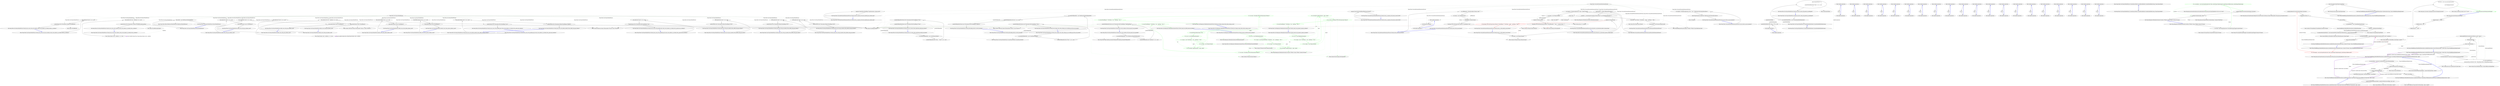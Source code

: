 digraph  {
n159 [label="Nancy.Tests.Unit.NancyModuleFixture", span=""];
n160 [label=moduleWithNullPath, span=""];
n0 [cluster="Nancy.Tests.Unit.NancyModuleFixture.NancyModuleFixture()", label="Entry Nancy.Tests.Unit.NancyModuleFixture.NancyModuleFixture()", span="11-11"];
n1 [cluster="Nancy.Tests.Unit.NancyModuleFixture.NancyModuleFixture()", label="this.module = new FakeNancyModuleNoRoutes()", span="13-13"];
n2 [cluster="Nancy.Tests.Unit.NancyModuleFixture.NancyModuleFixture()", label="Exit Nancy.Tests.Unit.NancyModuleFixture.NancyModuleFixture()", span="11-11"];
n3 [cluster="Nancy.Tests.Fakes.FakeNancyModuleNoRoutes.FakeNancyModuleNoRoutes()", label="Entry Nancy.Tests.Fakes.FakeNancyModuleNoRoutes.FakeNancyModuleNoRoutes()", span="7-7"];
n4 [cluster="Nancy.Tests.Unit.NancyModuleFixture.Adds_route_when_get_indexer_used()", label="Entry Nancy.Tests.Unit.NancyModuleFixture.Adds_route_when_get_indexer_used()", span="17-17"];
n5 [cluster="Nancy.Tests.Unit.NancyModuleFixture.Adds_route_when_get_indexer_used()", label="this.module.Get[''/test''] = d => null", span="20-20"];
n6 [cluster="Nancy.Tests.Unit.NancyModuleFixture.Adds_route_when_get_indexer_used()", label="this.module.Routes.Count().ShouldEqual(1)", span="23-23"];
n7 [cluster="Nancy.Tests.Unit.NancyModuleFixture.Adds_route_when_get_indexer_used()", label="Exit Nancy.Tests.Unit.NancyModuleFixture.Adds_route_when_get_indexer_used()", span="17-17"];
n8 [cluster="System.Collections.Generic.IEnumerable<TSource>.Count<TSource>()", label="Entry System.Collections.Generic.IEnumerable<TSource>.Count<TSource>()", span="0-0"];
n9 [cluster="object.ShouldEqual(object)", label="Entry object.ShouldEqual(object)", span="95-95"];
n10 [cluster="lambda expression", label="Entry lambda expression", span="20-20"];
n11 [cluster="lambda expression", label=null, span="20-20"];
n12 [cluster="lambda expression", label="Exit lambda expression", span="20-20"];
n13 [cluster="Nancy.Tests.Unit.NancyModuleFixture.Adds_route_when_put_indexer_used()", label="Entry Nancy.Tests.Unit.NancyModuleFixture.Adds_route_when_put_indexer_used()", span="27-27"];
n14 [cluster="Nancy.Tests.Unit.NancyModuleFixture.Adds_route_when_put_indexer_used()", label="this.module.Put[''/test''] = d => null", span="30-30"];
n15 [cluster="Nancy.Tests.Unit.NancyModuleFixture.Adds_route_when_put_indexer_used()", label="this.module.Routes.Count().ShouldEqual(1)", span="33-33"];
n16 [cluster="Nancy.Tests.Unit.NancyModuleFixture.Adds_route_when_put_indexer_used()", label="Exit Nancy.Tests.Unit.NancyModuleFixture.Adds_route_when_put_indexer_used()", span="27-27"];
n17 [cluster="lambda expression", label="Entry lambda expression", span="30-30"];
n18 [cluster="lambda expression", label=null, span="30-30"];
n19 [cluster="lambda expression", label="Exit lambda expression", span="30-30"];
n20 [cluster="Nancy.Tests.Unit.NancyModuleFixture.Adds_route_when_post_indexer_used()", label="Entry Nancy.Tests.Unit.NancyModuleFixture.Adds_route_when_post_indexer_used()", span="37-37"];
n21 [cluster="Nancy.Tests.Unit.NancyModuleFixture.Adds_route_when_post_indexer_used()", label="this.module.Post[''/test''] = d => null", span="40-40"];
n22 [cluster="Nancy.Tests.Unit.NancyModuleFixture.Adds_route_when_post_indexer_used()", label="this.module.Routes.Count().ShouldEqual(1)", span="43-43"];
n23 [cluster="Nancy.Tests.Unit.NancyModuleFixture.Adds_route_when_post_indexer_used()", label="Exit Nancy.Tests.Unit.NancyModuleFixture.Adds_route_when_post_indexer_used()", span="37-37"];
n24 [cluster="lambda expression", label="Entry lambda expression", span="40-40"];
n25 [cluster="lambda expression", label=null, span="40-40"];
n26 [cluster="lambda expression", label="Exit lambda expression", span="40-40"];
n27 [cluster="Nancy.Tests.Unit.NancyModuleFixture.Adds_route_when_delete_indexer_used()", label="Entry Nancy.Tests.Unit.NancyModuleFixture.Adds_route_when_delete_indexer_used()", span="47-47"];
n28 [cluster="Nancy.Tests.Unit.NancyModuleFixture.Adds_route_when_delete_indexer_used()", label="this.module.Delete[''/test''] = d => null", span="50-50"];
n29 [cluster="Nancy.Tests.Unit.NancyModuleFixture.Adds_route_when_delete_indexer_used()", label="this.module.Routes.Count().ShouldEqual(1)", span="53-53"];
n30 [cluster="Nancy.Tests.Unit.NancyModuleFixture.Adds_route_when_delete_indexer_used()", label="Exit Nancy.Tests.Unit.NancyModuleFixture.Adds_route_when_delete_indexer_used()", span="47-47"];
n31 [cluster="lambda expression", label="Entry lambda expression", span="50-50"];
n32 [cluster="lambda expression", label=null, span="50-50"];
n33 [cluster="lambda expression", label="Exit lambda expression", span="50-50"];
n34 [cluster="Nancy.Tests.Unit.NancyModuleFixture.Adds_route_when_options_indexer_userd()", label="Entry Nancy.Tests.Unit.NancyModuleFixture.Adds_route_when_options_indexer_userd()", span="57-57"];
n35 [cluster="Nancy.Tests.Unit.NancyModuleFixture.Adds_route_when_options_indexer_userd()", label="this.module.Options[''/test''] = d => null", span="60-60"];
n36 [cluster="Nancy.Tests.Unit.NancyModuleFixture.Adds_route_when_options_indexer_userd()", label="this.module.Routes.Count().ShouldEqual(1)", span="63-63"];
n37 [cluster="Nancy.Tests.Unit.NancyModuleFixture.Adds_route_when_options_indexer_userd()", label="Exit Nancy.Tests.Unit.NancyModuleFixture.Adds_route_when_options_indexer_userd()", span="57-57"];
n38 [cluster="lambda expression", label="Entry lambda expression", span="60-60"];
n39 [cluster="lambda expression", label=null, span="60-60"];
n40 [cluster="lambda expression", label="Exit lambda expression", span="60-60"];
n41 [cluster="Nancy.Tests.Unit.NancyModuleFixture.Should_store_route_with_specified_path_when_route_indexer_is_invoked_with_a_path_but_no_condition()", label="Entry Nancy.Tests.Unit.NancyModuleFixture.Should_store_route_with_specified_path_when_route_indexer_is_invoked_with_a_path_but_no_condition()", span="67-67"];
n42 [cluster="Nancy.Tests.Unit.NancyModuleFixture.Should_store_route_with_specified_path_when_route_indexer_is_invoked_with_a_path_but_no_condition()", label="this.module.Get[''/test''] = d => null", span="70-70"];
n43 [cluster="Nancy.Tests.Unit.NancyModuleFixture.Should_store_route_with_specified_path_when_route_indexer_is_invoked_with_a_path_but_no_condition()", label="module.Routes.First().Description.Path.ShouldEqual(''/test'')", span="73-73"];
n44 [cluster="Nancy.Tests.Unit.NancyModuleFixture.Should_store_route_with_specified_path_when_route_indexer_is_invoked_with_a_path_but_no_condition()", label="Exit Nancy.Tests.Unit.NancyModuleFixture.Should_store_route_with_specified_path_when_route_indexer_is_invoked_with_a_path_but_no_condition()", span="67-67"];
n45 [cluster="System.Collections.Generic.IEnumerable<TSource>.First<TSource>()", label="Entry System.Collections.Generic.IEnumerable<TSource>.First<TSource>()", span="0-0"];
n46 [cluster="lambda expression", label="Entry lambda expression", span="70-70"];
n47 [cluster="lambda expression", label=null, span="70-70"];
n48 [cluster="lambda expression", label="Exit lambda expression", span="70-70"];
n49 [cluster="Nancy.Tests.Unit.NancyModuleFixture.Should_store_route_with_specified_path_when_route_indexer_is_invoked_with_a_path_and_condition()", label="Entry Nancy.Tests.Unit.NancyModuleFixture.Should_store_route_with_specified_path_when_route_indexer_is_invoked_with_a_path_and_condition()", span="77-77"];
n50 [cluster="Nancy.Tests.Unit.NancyModuleFixture.Should_store_route_with_specified_path_when_route_indexer_is_invoked_with_a_path_and_condition()", label="Func<NancyContext, bool> condition = r => true", span="80-80"];
n51 [cluster="Nancy.Tests.Unit.NancyModuleFixture.Should_store_route_with_specified_path_when_route_indexer_is_invoked_with_a_path_and_condition()", label="this.module.Get[''/test'', condition] = d => null", span="83-83"];
n52 [cluster="Nancy.Tests.Unit.NancyModuleFixture.Should_store_route_with_specified_path_when_route_indexer_is_invoked_with_a_path_and_condition()", label="module.Routes.First().Description.Path.ShouldEqual(''/test'')", span="86-86"];
n53 [cluster="Nancy.Tests.Unit.NancyModuleFixture.Should_store_route_with_specified_path_when_route_indexer_is_invoked_with_a_path_and_condition()", label="Exit Nancy.Tests.Unit.NancyModuleFixture.Should_store_route_with_specified_path_when_route_indexer_is_invoked_with_a_path_and_condition()", span="77-77"];
n54 [cluster="lambda expression", label="Entry lambda expression", span="80-80"];
n55 [cluster="lambda expression", label=true, span="80-80"];
n56 [cluster="lambda expression", label="Exit lambda expression", span="80-80"];
n57 [cluster="lambda expression", label="Entry lambda expression", span="83-83"];
n58 [cluster="lambda expression", label=null, span="83-83"];
n59 [cluster="lambda expression", label="Exit lambda expression", span="83-83"];
n60 [cluster="Nancy.Tests.Unit.NancyModuleFixture.Should_store_route_with_null_condition_when_route_indexer_is_invoked_without_a_condition()", label="Entry Nancy.Tests.Unit.NancyModuleFixture.Should_store_route_with_null_condition_when_route_indexer_is_invoked_without_a_condition()", span="90-90"];
n61 [cluster="Nancy.Tests.Unit.NancyModuleFixture.Should_store_route_with_null_condition_when_route_indexer_is_invoked_without_a_condition()", label="this.module.Get[''/test''] = d => null", span="93-93"];
n62 [cluster="Nancy.Tests.Unit.NancyModuleFixture.Should_store_route_with_null_condition_when_route_indexer_is_invoked_without_a_condition()", label="module.Routes.First().Description.Condition.ShouldBeNull()", span="96-96"];
n63 [cluster="Nancy.Tests.Unit.NancyModuleFixture.Should_store_route_with_null_condition_when_route_indexer_is_invoked_without_a_condition()", label="Exit Nancy.Tests.Unit.NancyModuleFixture.Should_store_route_with_null_condition_when_route_indexer_is_invoked_without_a_condition()", span="90-90"];
n64 [cluster="object.ShouldBeNull()", label="Entry object.ShouldBeNull()", span="135-135"];
n65 [cluster="lambda expression", label="Entry lambda expression", span="93-93"];
n66 [cluster="lambda expression", label=null, span="93-93"];
n67 [cluster="lambda expression", label="Exit lambda expression", span="93-93"];
n68 [cluster="Nancy.Tests.Unit.NancyModuleFixture.Should_store_route_with_condition_when_route_indexer_is_invoked_with_a_condition()", label="Entry Nancy.Tests.Unit.NancyModuleFixture.Should_store_route_with_condition_when_route_indexer_is_invoked_with_a_condition()", span="100-100"];
n69 [cluster="Nancy.Tests.Unit.NancyModuleFixture.Should_store_route_with_condition_when_route_indexer_is_invoked_with_a_condition()", label="Func<NancyContext, bool> condition = r => true", span="103-103"];
n70 [cluster="Nancy.Tests.Unit.NancyModuleFixture.Should_store_route_with_condition_when_route_indexer_is_invoked_with_a_condition()", label="this.module.Get[''/test'', condition] = d => null", span="106-106"];
n71 [cluster="Nancy.Tests.Unit.NancyModuleFixture.Should_store_route_with_condition_when_route_indexer_is_invoked_with_a_condition()", label="module.Routes.First().Description.Condition.ShouldBeSameAs(condition)", span="109-109"];
n72 [cluster="Nancy.Tests.Unit.NancyModuleFixture.Should_store_route_with_condition_when_route_indexer_is_invoked_with_a_condition()", label="Exit Nancy.Tests.Unit.NancyModuleFixture.Should_store_route_with_condition_when_route_indexer_is_invoked_with_a_condition()", span="100-100"];
n73 [cluster="object.ShouldBeSameAs(object)", label="Entry object.ShouldBeSameAs(object)", span="130-130"];
n74 [cluster="lambda expression", label="Entry lambda expression", span="103-103"];
n75 [cluster="lambda expression", label=true, span="103-103"];
n76 [cluster="lambda expression", label="Exit lambda expression", span="103-103"];
n77 [cluster="lambda expression", label="Entry lambda expression", span="106-106"];
n78 [cluster="lambda expression", label=null, span="106-106"];
n79 [cluster="lambda expression", label="Exit lambda expression", span="106-106"];
n80 [cluster="Nancy.Tests.Unit.NancyModuleFixture.Should_add_route_with_get_method_when_added_using_get_indexer()", label="Entry Nancy.Tests.Unit.NancyModuleFixture.Should_add_route_with_get_method_when_added_using_get_indexer()", span="113-113"];
n81 [cluster="Nancy.Tests.Unit.NancyModuleFixture.Should_add_route_with_get_method_when_added_using_get_indexer()", label="this.module.Get[''/test''] = d => null", span="116-116"];
n82 [cluster="Nancy.Tests.Unit.NancyModuleFixture.Should_add_route_with_get_method_when_added_using_get_indexer()", label="module.Routes.First().Description.Method.ShouldEqual(''GET'')", span="119-119"];
n83 [cluster="Nancy.Tests.Unit.NancyModuleFixture.Should_add_route_with_get_method_when_added_using_get_indexer()", label="Exit Nancy.Tests.Unit.NancyModuleFixture.Should_add_route_with_get_method_when_added_using_get_indexer()", span="113-113"];
n84 [cluster="lambda expression", label="Entry lambda expression", span="116-116"];
n85 [cluster="lambda expression", label=null, span="116-116"];
n86 [cluster="lambda expression", label="Exit lambda expression", span="116-116"];
n87 [cluster="Nancy.Tests.Unit.NancyModuleFixture.Should_add_route_with_put_method_when_added_using_get_indexer()", label="Entry Nancy.Tests.Unit.NancyModuleFixture.Should_add_route_with_put_method_when_added_using_get_indexer()", span="123-123"];
n88 [cluster="Nancy.Tests.Unit.NancyModuleFixture.Should_add_route_with_put_method_when_added_using_get_indexer()", label="this.module.Put[''/test''] = d => null", span="126-126"];
n89 [cluster="Nancy.Tests.Unit.NancyModuleFixture.Should_add_route_with_put_method_when_added_using_get_indexer()", label="module.Routes.First().Description.Method.ShouldEqual(''PUT'')", span="129-129"];
n90 [cluster="Nancy.Tests.Unit.NancyModuleFixture.Should_add_route_with_put_method_when_added_using_get_indexer()", label="Exit Nancy.Tests.Unit.NancyModuleFixture.Should_add_route_with_put_method_when_added_using_get_indexer()", span="123-123"];
n91 [cluster="lambda expression", label="Entry lambda expression", span="126-126"];
n92 [cluster="lambda expression", label=null, span="126-126"];
n93 [cluster="lambda expression", label="Exit lambda expression", span="126-126"];
n94 [cluster="Nancy.Tests.Unit.NancyModuleFixture.Should_add_route_with_post_method_when_added_using_get_indexer()", label="Entry Nancy.Tests.Unit.NancyModuleFixture.Should_add_route_with_post_method_when_added_using_get_indexer()", span="133-133"];
n95 [cluster="Nancy.Tests.Unit.NancyModuleFixture.Should_add_route_with_post_method_when_added_using_get_indexer()", label="this.module.Post[''/test''] = d => null", span="136-136"];
n96 [cluster="Nancy.Tests.Unit.NancyModuleFixture.Should_add_route_with_post_method_when_added_using_get_indexer()", label="module.Routes.First().Description.Method.ShouldEqual(''POST'')", span="139-139"];
n97 [cluster="Nancy.Tests.Unit.NancyModuleFixture.Should_add_route_with_post_method_when_added_using_get_indexer()", label="Exit Nancy.Tests.Unit.NancyModuleFixture.Should_add_route_with_post_method_when_added_using_get_indexer()", span="133-133"];
n98 [cluster="lambda expression", label="Entry lambda expression", span="136-136"];
n99 [cluster="lambda expression", label=null, span="136-136"];
n100 [cluster="lambda expression", label="Exit lambda expression", span="136-136"];
n101 [cluster="Nancy.Tests.Unit.NancyModuleFixture.Should_add_route_with_delete_method_when_added_using_get_indexer()", label="Entry Nancy.Tests.Unit.NancyModuleFixture.Should_add_route_with_delete_method_when_added_using_get_indexer()", span="143-143"];
n102 [cluster="Nancy.Tests.Unit.NancyModuleFixture.Should_add_route_with_delete_method_when_added_using_get_indexer()", label="this.module.Delete[''/test''] = d => null", span="146-146"];
n103 [cluster="Nancy.Tests.Unit.NancyModuleFixture.Should_add_route_with_delete_method_when_added_using_get_indexer()", label="module.Routes.First().Description.Method.ShouldEqual(''DELETE'')", span="149-149"];
n104 [cluster="Nancy.Tests.Unit.NancyModuleFixture.Should_add_route_with_delete_method_when_added_using_get_indexer()", label="Exit Nancy.Tests.Unit.NancyModuleFixture.Should_add_route_with_delete_method_when_added_using_get_indexer()", span="143-143"];
n105 [cluster="lambda expression", label="Entry lambda expression", span="146-146"];
n106 [cluster="lambda expression", label=null, span="146-146"];
n107 [cluster="lambda expression", label="Exit lambda expression", span="146-146"];
n108 [cluster="Nancy.Tests.Unit.NancyModuleFixture.Should_store_route_combine_with_base_path_if_one_specified()", label="Entry Nancy.Tests.Unit.NancyModuleFixture.Should_store_route_combine_with_base_path_if_one_specified()", span="153-153"];
n109 [cluster="Nancy.Tests.Unit.NancyModuleFixture.Should_store_route_combine_with_base_path_if_one_specified()", label="var moduleWithBasePath = new FakeNancyModuleWithBasePath()", span="156-156"];
n110 [cluster="Nancy.Tests.Unit.NancyModuleFixture.Should_store_route_combine_with_base_path_if_one_specified()", label="moduleWithBasePath.Get[''/NewRoute''] = d => null", span="159-159"];
n113 [cluster="Nancy.Tests.Fakes.FakeNancyModuleWithBasePath.FakeNancyModuleWithBasePath()", label="Entry Nancy.Tests.Fakes.FakeNancyModuleWithBasePath.FakeNancyModuleWithBasePath()", span="7-7"];
n111 [cluster="Nancy.Tests.Unit.NancyModuleFixture.Should_store_route_combine_with_base_path_if_one_specified()", label="moduleWithBasePath.Routes.Last().Description.Path.ShouldEqual(''/fake/NewRoute'')", span="162-162"];
n112 [cluster="Nancy.Tests.Unit.NancyModuleFixture.Should_store_route_combine_with_base_path_if_one_specified()", label="Exit Nancy.Tests.Unit.NancyModuleFixture.Should_store_route_combine_with_base_path_if_one_specified()", span="153-153"];
n114 [cluster="System.Collections.Generic.IEnumerable<TSource>.Last<TSource>()", label="Entry System.Collections.Generic.IEnumerable<TSource>.Last<TSource>()", span="0-0"];
n115 [cluster="lambda expression", label="Entry lambda expression", span="159-159"];
n116 [cluster="lambda expression", label=null, span="159-159"];
n117 [cluster="lambda expression", label="Exit lambda expression", span="159-159"];
n118 [cluster="Nancy.Tests.Unit.NancyModuleFixture.Should_add_leading_slash_to_route_if_missing()", label="Entry Nancy.Tests.Unit.NancyModuleFixture.Should_add_leading_slash_to_route_if_missing()", span="166-166"];
n119 [cluster="Nancy.Tests.Unit.NancyModuleFixture.Should_add_leading_slash_to_route_if_missing()", label="var moduleWithBasePath = new FakeNancyModuleWithBasePath()", span="169-169"];
n120 [cluster="Nancy.Tests.Unit.NancyModuleFixture.Should_add_leading_slash_to_route_if_missing()", label="moduleWithBasePath.Get[''test''] = d => null", span="172-172"];
n121 [cluster="Nancy.Tests.Unit.NancyModuleFixture.Should_add_leading_slash_to_route_if_missing()", label="moduleWithBasePath.Routes.Last().Description.Path.ShouldEqual(''/fake/test'')", span="175-175"];
n122 [cluster="Nancy.Tests.Unit.NancyModuleFixture.Should_add_leading_slash_to_route_if_missing()", label="Exit Nancy.Tests.Unit.NancyModuleFixture.Should_add_leading_slash_to_route_if_missing()", span="166-166"];
n123 [cluster="lambda expression", label="Entry lambda expression", span="172-172"];
n124 [cluster="lambda expression", label=null, span="172-172"];
n125 [cluster="lambda expression", label="Exit lambda expression", span="172-172"];
n126 [cluster="Nancy.Tests.Unit.NancyModuleFixture.Should_store_two_routes_when_registering_single_get_method()", label="Entry Nancy.Tests.Unit.NancyModuleFixture.Should_store_two_routes_when_registering_single_get_method()", span="179-179"];
n127 [cluster="Nancy.Tests.Unit.NancyModuleFixture.Should_store_two_routes_when_registering_single_get_method()", label="var moduleWithBasePath = new CustomNancyModule()", span="182-182"];
n128 [cluster="Nancy.Tests.Unit.NancyModuleFixture.Should_store_two_routes_when_registering_single_get_method()", label="moduleWithBasePath.Get[''/Test1'', ''/Test2''] = d => null", span="185-185"];
n132 [cluster="Nancy.Tests.Unit.NancyModuleFixture.CustomNancyModule.CustomNancyModule()", label="Entry Nancy.Tests.Unit.NancyModuleFixture.CustomNancyModule.CustomNancyModule()", span="226-226"];
n129 [cluster="Nancy.Tests.Unit.NancyModuleFixture.Should_store_two_routes_when_registering_single_get_method()", label="moduleWithBasePath.Routes.First().Description.Path.ShouldEqual(''/Test1'')", span="188-188"];
n130 [cluster="Nancy.Tests.Unit.NancyModuleFixture.Should_store_two_routes_when_registering_single_get_method()", label="moduleWithBasePath.Routes.Last().Description.Path.ShouldEqual(''/Test2'')", span="189-189"];
n131 [cluster="Nancy.Tests.Unit.NancyModuleFixture.Should_store_two_routes_when_registering_single_get_method()", label="Exit Nancy.Tests.Unit.NancyModuleFixture.Should_store_two_routes_when_registering_single_get_method()", span="179-179"];
n133 [cluster="lambda expression", label="Entry lambda expression", span="185-185"];
n134 [cluster="lambda expression", label=null, span="185-185"];
n135 [cluster="lambda expression", label="Exit lambda expression", span="185-185"];
n136 [cluster="Nancy.Tests.Unit.NancyModuleFixture.Should_store_single_route_when_calling_non_overridden_post_from_sub_module()", label="Entry Nancy.Tests.Unit.NancyModuleFixture.Should_store_single_route_when_calling_non_overridden_post_from_sub_module()", span="193-193"];
n137 [cluster="Nancy.Tests.Unit.NancyModuleFixture.Should_store_single_route_when_calling_non_overridden_post_from_sub_module()", label="var moduleWithBasePath = new CustomNancyModule()", span="196-196"];
n138 [cluster="Nancy.Tests.Unit.NancyModuleFixture.Should_store_single_route_when_calling_non_overridden_post_from_sub_module()", label="moduleWithBasePath.Post[''/Test1''] = d => null", span="199-199"];
n139 [cluster="Nancy.Tests.Unit.NancyModuleFixture.Should_store_single_route_when_calling_non_overridden_post_from_sub_module()", label="moduleWithBasePath.Routes.Last().Description.Path.ShouldEqual(''/Test1'')", span="202-202"];
n140 [cluster="Nancy.Tests.Unit.NancyModuleFixture.Should_store_single_route_when_calling_non_overridden_post_from_sub_module()", label="Exit Nancy.Tests.Unit.NancyModuleFixture.Should_store_single_route_when_calling_non_overridden_post_from_sub_module()", span="193-193"];
n141 [cluster="lambda expression", label="Entry lambda expression", span="199-199"];
n142 [cluster="lambda expression", label=null, span="199-199"];
n143 [cluster="lambda expression", label="Exit lambda expression", span="199-199"];
n144 [cluster="Nancy.Tests.Unit.NancyModuleFixture.Should_not_throw_when_null_passed_as_modulepath()", label="Entry Nancy.Tests.Unit.NancyModuleFixture.Should_not_throw_when_null_passed_as_modulepath()", span="206-206"];
n145 [cluster="Nancy.Tests.Unit.NancyModuleFixture.Should_not_throw_when_null_passed_as_modulepath()", label="var moduleWithNullPath = new CustomModulePathModule(null)", span="209-209"];
n146 [cluster="Nancy.Tests.Unit.NancyModuleFixture.Should_not_throw_when_null_passed_as_modulepath()", label="Assert.DoesNotThrow(() =>\r\n            {\r\n                moduleWithNullPath.Post[''/Test1''] = d => null;\r\n            })", span="212-215"];
n148 [cluster="Nancy.Tests.Unit.NancyModuleFixture.CustomModulePathModule.CustomModulePathModule(string)", label="Entry Nancy.Tests.Unit.NancyModuleFixture.CustomModulePathModule.CustomModulePathModule(string)", span="220-220"];
n151 [cluster="lambda expression", label="moduleWithNullPath.Post[''/Test1''] = d => null", span="214-214"];
n147 [cluster="Nancy.Tests.Unit.NancyModuleFixture.Should_not_throw_when_null_passed_as_modulepath()", label="Exit Nancy.Tests.Unit.NancyModuleFixture.Should_not_throw_when_null_passed_as_modulepath()", span="206-206"];
n149 [cluster="Unk.DoesNotThrow", label="Entry Unk.DoesNotThrow", span=""];
n150 [cluster="lambda expression", label="Entry lambda expression", span="212-215"];
n152 [cluster="lambda expression", label="Exit lambda expression", span="212-215"];
n153 [cluster="lambda expression", label="Entry lambda expression", span="214-214"];
n154 [cluster="lambda expression", label=null, span="214-214"];
n155 [cluster="lambda expression", label="Exit lambda expression", span="214-214"];
n156 [cluster="Nancy.Tests.Unit.NancyModuleFixture.CustomModulePathModule.CustomModulePathModule(string)", label="Exit Nancy.Tests.Unit.NancyModuleFixture.CustomModulePathModule.CustomModulePathModule(string)", span="220-220"];
n157 [cluster="Nancy.Tests.Unit.NancyModuleFixture.CustomNancyModule.CustomRouteBuilder.CustomRouteBuilder(string, Nancy.NancyModule)", label="Entry Nancy.Tests.Unit.NancyModuleFixture.CustomNancyModule.CustomRouteBuilder.CustomRouteBuilder(string, Nancy.NancyModule)", span="235-235"];
n158 [cluster="Nancy.Tests.Unit.NancyModuleFixture.CustomNancyModule.CustomRouteBuilder.CustomRouteBuilder(string, Nancy.NancyModule)", label="Exit Nancy.Tests.Unit.NancyModuleFixture.CustomNancyModule.CustomRouteBuilder.CustomRouteBuilder(string, Nancy.NancyModule)", span="235-235"];
d6 [cluster="Nancy.Responses.DefaultJsonSerializer.Serialize<TModel>(string, TModel, System.IO.Stream)", color=green, community=0, label="26: var serializer = new JavaScriptSerializer(null, false, JsonSettings.MaxJsonLength, JsonSettings.MaxRecursions, JsonSettings.RetainCasing)", span="41-41"];
d5 [cluster="Nancy.Responses.DefaultJsonSerializer.Serialize<TModel>(string, TModel, System.IO.Stream)", label="var writer = new StreamWriter(new UnclosableStreamWrapper(outputStream))", span="39-39"];
d7 [cluster="Nancy.Responses.DefaultJsonSerializer.Serialize<TModel>(string, TModel, System.IO.Stream)", label="serializer.RegisterConverters(JsonSettings.Converters)", span="43-43"];
d12 [cluster="Nancy.Json.JavaScriptSerializer.JavaScriptSerializer(Nancy.Json.JavaScriptTypeResolver, bool, int, int, bool)", label="Entry Nancy.Json.JavaScriptSerializer.JavaScriptSerializer(Nancy.Json.JavaScriptTypeResolver, bool, int, int, bool)", span="75-75"];
d8 [cluster="Nancy.Responses.DefaultJsonSerializer.Serialize<TModel>(string, TModel, System.IO.Stream)", label="serializer.Serialize(model, writer)", span="45-45"];
d4 [cluster="Nancy.Responses.DefaultJsonSerializer.Serialize<TModel>(string, TModel, System.IO.Stream)", label="Entry Nancy.Responses.DefaultJsonSerializer.Serialize<TModel>(string, TModel, System.IO.Stream)", span="37-37"];
d10 [cluster="System.IO.StreamWriter.StreamWriter(System.IO.Stream)", label="Entry System.IO.StreamWriter.StreamWriter(System.IO.Stream)", span="0-0"];
d11 [cluster="Nancy.IO.UnclosableStreamWrapper.UnclosableStreamWrapper(System.IO.Stream)", label="Entry Nancy.IO.UnclosableStreamWrapper.UnclosableStreamWrapper(System.IO.Stream)", span="22-22"];
d13 [cluster="Nancy.Json.JavaScriptSerializer.RegisterConverters(System.Collections.Generic.IEnumerable<Nancy.Json.JavaScriptConverter>)", label="Entry Nancy.Json.JavaScriptSerializer.RegisterConverters(System.Collections.Generic.IEnumerable<Nancy.Json.JavaScriptConverter>)", span="435-435"];
d9 [cluster="Nancy.Responses.DefaultJsonSerializer.Serialize<TModel>(string, TModel, System.IO.Stream)", label="Exit Nancy.Responses.DefaultJsonSerializer.Serialize<TModel>(string, TModel, System.IO.Stream)", span="37-37"];
d14 [cluster="Nancy.Json.JavaScriptSerializer.Serialize(object, System.IO.TextWriter)", label="Entry Nancy.Json.JavaScriptSerializer.Serialize(object, System.IO.TextWriter)", span="471-471"];
m0_22 [cluster="Nancy.Tests.Unit.Responses.DefaultJsonSerializerFixture.PersonWithFields.PersonWithFields()", file="DefaultJsonSerializerFixture.cs", label="Entry Nancy.Tests.Unit.Responses.DefaultJsonSerializerFixture.PersonWithFields.PersonWithFields()", span="68-68"];
m0_11 [cluster="System.IO.MemoryStream.ToArray()", file="DefaultJsonSerializerFixture.cs", label="Entry System.IO.MemoryStream.ToArray()", span="0-0"];
m0_14 [cluster="Nancy.Tests.Unit.Responses.DefaultJsonSerializerFixture.Should_camel_case_field_names_be_default()", file="DefaultJsonSerializerFixture.cs", label="Entry Nancy.Tests.Unit.Responses.DefaultJsonSerializerFixture.Should_camel_case_field_names_be_default()", span="29-29"];
m0_15 [cluster="Nancy.Tests.Unit.Responses.DefaultJsonSerializerFixture.Should_camel_case_field_names_be_default()", color=green, community=0, file="DefaultJsonSerializerFixture.cs", label="18: var sut = new DefaultJsonSerializer()", span="32-32"];
m0_16 [cluster="Nancy.Tests.Unit.Responses.DefaultJsonSerializerFixture.Should_camel_case_field_names_be_default()", color=green, community=0, file="DefaultJsonSerializerFixture.cs", label="33: var input = new PersonWithFields { firstName = ''Joe'', LastName = ''Doe'' }", span="33-33"];
m0_18 [cluster="Nancy.Tests.Unit.Responses.DefaultJsonSerializerFixture.Should_camel_case_field_names_be_default()", color=green, community=0, file="DefaultJsonSerializerFixture.cs", label="28: sut.Serialize(''application/json'', input, output)", span="37-37"];
m0_17 [cluster="Nancy.Tests.Unit.Responses.DefaultJsonSerializerFixture.Should_camel_case_field_names_be_default()", color=green, community=0, file="DefaultJsonSerializerFixture.cs", label="18: var output = new MemoryStream()", span="36-36"];
m0_19 [cluster="Nancy.Tests.Unit.Responses.DefaultJsonSerializerFixture.Should_camel_case_field_names_be_default()", color=green, community=0, file="DefaultJsonSerializerFixture.cs", label="27: var actual = Encoding.UTF8.GetString(output.ToArray())", span="38-38"];
m0_20 [cluster="Nancy.Tests.Unit.Responses.DefaultJsonSerializerFixture.Should_camel_case_field_names_be_default()", color=green, community=0, file="DefaultJsonSerializerFixture.cs", label="12: actual.ShouldEqual(''{\''firstName\'':\''Joe\'',\''lastName\'':\''Doe\''}'')", span="41-41"];
m0_21 [cluster="Nancy.Tests.Unit.Responses.DefaultJsonSerializerFixture.Should_camel_case_field_names_be_default()", file="DefaultJsonSerializerFixture.cs", label="Exit Nancy.Tests.Unit.Responses.DefaultJsonSerializerFixture.Should_camel_case_field_names_be_default()", span="29-29"];
m0_10 [cluster="Nancy.Responses.DefaultJsonSerializer.Serialize<TModel>(string, TModel, System.IO.Stream)", file="DefaultJsonSerializerFixture.cs", label="Entry Nancy.Responses.DefaultJsonSerializer.Serialize<TModel>(string, TModel, System.IO.Stream)", span="37-37"];
m0_23 [cluster="Nancy.Tests.Unit.Responses.DefaultJsonSerializerFixture.Should_not_change_casing_when_retain_casing_is_true()", file="DefaultJsonSerializerFixture.cs", label="Entry Nancy.Tests.Unit.Responses.DefaultJsonSerializerFixture.Should_not_change_casing_when_retain_casing_is_true()", span="45-45"];
m0_24 [cluster="Nancy.Tests.Unit.Responses.DefaultJsonSerializerFixture.Should_not_change_casing_when_retain_casing_is_true()", color=green, community=0, file="DefaultJsonSerializerFixture.cs", label="26: JsonSettings.RetainCasing = true", span="47-47"];
m0_25 [cluster="Nancy.Tests.Unit.Responses.DefaultJsonSerializerFixture.Should_not_change_casing_when_retain_casing_is_true()", color=green, community=0, file="DefaultJsonSerializerFixture.cs", label="26: var sut = new DefaultJsonSerializer()", span="51-51"];
m0_26 [cluster="Nancy.Tests.Unit.Responses.DefaultJsonSerializerFixture.Should_not_change_casing_when_retain_casing_is_true()", color=green, community=0, file="DefaultJsonSerializerFixture.cs", label="11: var input = new {FirstName = ''Joe'', lastName = ''Doe''}", span="52-52"];
m0_28 [cluster="Nancy.Tests.Unit.Responses.DefaultJsonSerializerFixture.Should_not_change_casing_when_retain_casing_is_true()", color=green, community=0, file="DefaultJsonSerializerFixture.cs", label="26: sut.Serialize(''application/json'', input, output)", span="56-56"];
m0_27 [cluster="Nancy.Tests.Unit.Responses.DefaultJsonSerializerFixture.Should_not_change_casing_when_retain_casing_is_true()", color=green, community=0, file="DefaultJsonSerializerFixture.cs", label="26: var output = new MemoryStream()", span="55-55"];
m0_29 [cluster="Nancy.Tests.Unit.Responses.DefaultJsonSerializerFixture.Should_not_change_casing_when_retain_casing_is_true()", color=green, community=0, file="DefaultJsonSerializerFixture.cs", label="23: var actual = Encoding.UTF8.GetString(output.ToArray())", span="57-57"];
m0_30 [cluster="Nancy.Tests.Unit.Responses.DefaultJsonSerializerFixture.Should_not_change_casing_when_retain_casing_is_true()", color=green, community=0, file="DefaultJsonSerializerFixture.cs", label="14: actual.ShouldEqual(''{\''FirstName\'':\''Joe\'',\''lastName\'':\''Doe\''}'')", span="60-60"];
m0_31 [cluster="Nancy.Tests.Unit.Responses.DefaultJsonSerializerFixture.Should_not_change_casing_when_retain_casing_is_true()", file="DefaultJsonSerializerFixture.cs", label="Exit Nancy.Tests.Unit.Responses.DefaultJsonSerializerFixture.Should_not_change_casing_when_retain_casing_is_true()", span="45-45"];
m0_12 [cluster="System.Text.Encoding.GetString(byte[])", file="DefaultJsonSerializerFixture.cs", label="Entry System.Text.Encoding.GetString(byte[])", span="0-0"];
m0_0 [cluster="Nancy.Tests.Unit.Responses.DefaultJsonSerializerFixture.Should_camel_case_property_names_by_default()", file="DefaultJsonSerializerFixture.cs", label="Entry Nancy.Tests.Unit.Responses.DefaultJsonSerializerFixture.Should_camel_case_property_names_by_default()", span="13-13"];
m0_1 [cluster="Nancy.Tests.Unit.Responses.DefaultJsonSerializerFixture.Should_camel_case_property_names_by_default()", color=green, community=0, file="DefaultJsonSerializerFixture.cs", label="18: var sut = new DefaultJsonSerializer()", span="16-16"];
m0_2 [cluster="Nancy.Tests.Unit.Responses.DefaultJsonSerializerFixture.Should_camel_case_property_names_by_default()", color=green, community=0, file="DefaultJsonSerializerFixture.cs", label="18: var input = new { FirstName = ''Joe'', lastName = ''Doe'' }", span="17-17"];
m0_4 [cluster="Nancy.Tests.Unit.Responses.DefaultJsonSerializerFixture.Should_camel_case_property_names_by_default()", color=green, community=0, file="DefaultJsonSerializerFixture.cs", label="18: sut.Serialize(''application/json'', input, output)", span="21-21"];
m0_3 [cluster="Nancy.Tests.Unit.Responses.DefaultJsonSerializerFixture.Should_camel_case_property_names_by_default()", color=green, community=0, file="DefaultJsonSerializerFixture.cs", label="18: var output = new MemoryStream()", span="20-20"];
m0_5 [cluster="Nancy.Tests.Unit.Responses.DefaultJsonSerializerFixture.Should_camel_case_property_names_by_default()", color=green, community=0, file="DefaultJsonSerializerFixture.cs", label="18: var actual = Encoding.UTF8.GetString(output.ToArray())", span="22-22"];
m0_6 [cluster="Nancy.Tests.Unit.Responses.DefaultJsonSerializerFixture.Should_camel_case_property_names_by_default()", color=green, community=0, file="DefaultJsonSerializerFixture.cs", label="18: actual.ShouldEqual(''{\''firstName\'':\''Joe\'',\''lastName\'':\''Doe\''}'')", span="25-25"];
m0_7 [cluster="Nancy.Tests.Unit.Responses.DefaultJsonSerializerFixture.Should_camel_case_property_names_by_default()", file="DefaultJsonSerializerFixture.cs", label="Exit Nancy.Tests.Unit.Responses.DefaultJsonSerializerFixture.Should_camel_case_property_names_by_default()", span="13-13"];
m0_8 [cluster="Nancy.Responses.DefaultJsonSerializer.DefaultJsonSerializer()", file="DefaultJsonSerializerFixture.cs", label="Entry Nancy.Responses.DefaultJsonSerializer.DefaultJsonSerializer()", span="9-9"];
m0_9 [cluster="System.IO.MemoryStream.MemoryStream()", file="DefaultJsonSerializerFixture.cs", label="Entry System.IO.MemoryStream.MemoryStream()", span="0-0"];
m2_39 [cluster="Nancy.ModelBinding.DefaultBodyDeserializers.JsonBodyDeserializer.CopyPropertyValue(System.Reflection.PropertyInfo, object, object)", file="JsonBodyDeserializer.cs", label="Entry Nancy.ModelBinding.DefaultBodyDeserializers.JsonBodyDeserializer.CopyPropertyValue(System.Reflection.PropertyInfo, object, object)", span="85-85"];
m2_40 [cluster="Nancy.ModelBinding.DefaultBodyDeserializers.JsonBodyDeserializer.CopyPropertyValue(System.Reflection.PropertyInfo, object, object)", file="JsonBodyDeserializer.cs", label="property.SetValue(destinationObject, property.GetValue(sourceObject, null), null)", span="87-87"];
m2_41 [cluster="Nancy.ModelBinding.DefaultBodyDeserializers.JsonBodyDeserializer.CopyPropertyValue(System.Reflection.PropertyInfo, object, object)", file="JsonBodyDeserializer.cs", label="Exit Nancy.ModelBinding.DefaultBodyDeserializers.JsonBodyDeserializer.CopyPropertyValue(System.Reflection.PropertyInfo, object, object)", span="85-85"];
m2_20 [cluster="System.Reflection.MethodBase.Invoke(object, object[])", file="JsonBodyDeserializer.cs", label="Entry System.Reflection.MethodBase.Invoke(object, object[])", span="0-0"];
m2_17 [cluster="System.IO.StreamReader.StreamReader(System.IO.Stream)", file="JsonBodyDeserializer.cs", label="Entry System.IO.StreamReader.StreamReader(System.IO.Stream)", span="0-0"];
m2_19 [cluster="System.Reflection.MethodInfo.MakeGenericMethod(params System.Type[])", file="JsonBodyDeserializer.cs", label="Entry System.Reflection.MethodInfo.MakeGenericMethod(params System.Type[])", span="0-0"];
m2_38 [cluster="System.Type.IsCollection()", file="JsonBodyDeserializer.cs", label="Entry System.Type.IsCollection()", span="59-59"];
m2_43 [cluster="System.Reflection.PropertyInfo.SetValue(object, object, object[])", file="JsonBodyDeserializer.cs", label="Entry System.Reflection.PropertyInfo.SetValue(object, object, object[])", span="0-0"];
m2_29 [cluster="System.Type.GetMethod(string, System.Reflection.BindingFlags)", file="JsonBodyDeserializer.cs", label="Entry System.Type.GetMethod(string, System.Reflection.BindingFlags)", span="0-0"];
m2_30 [cluster="Nancy.ModelBinding.DefaultBodyDeserializers.JsonBodyDeserializer.CreateObjectWithBlacklistExcluded(Nancy.ModelBinding.BindingContext, object)", file="JsonBodyDeserializer.cs", label="Entry Nancy.ModelBinding.DefaultBodyDeserializers.JsonBodyDeserializer.CreateObjectWithBlacklistExcluded(Nancy.ModelBinding.BindingContext, object)", span="68-68"];
m2_31 [cluster="Nancy.ModelBinding.DefaultBodyDeserializers.JsonBodyDeserializer.CreateObjectWithBlacklistExcluded(Nancy.ModelBinding.BindingContext, object)", file="JsonBodyDeserializer.cs", label="var returnObject = Activator.CreateInstance(context.DestinationType)", span="70-70"];
m2_32 [cluster="Nancy.ModelBinding.DefaultBodyDeserializers.JsonBodyDeserializer.CreateObjectWithBlacklistExcluded(Nancy.ModelBinding.BindingContext, object)", file="JsonBodyDeserializer.cs", label="context.DestinationType.IsCollection()", span="72-72"];
m2_33 [cluster="Nancy.ModelBinding.DefaultBodyDeserializers.JsonBodyDeserializer.CreateObjectWithBlacklistExcluded(Nancy.ModelBinding.BindingContext, object)", file="JsonBodyDeserializer.cs", label="return ConvertCollection(deserializedObject, context.DestinationType, context);", span="74-74"];
m2_34 [cluster="Nancy.ModelBinding.DefaultBodyDeserializers.JsonBodyDeserializer.CreateObjectWithBlacklistExcluded(Nancy.ModelBinding.BindingContext, object)", file="JsonBodyDeserializer.cs", label="context.ValidModelProperties", span="77-77"];
m2_35 [cluster="Nancy.ModelBinding.DefaultBodyDeserializers.JsonBodyDeserializer.CreateObjectWithBlacklistExcluded(Nancy.ModelBinding.BindingContext, object)", file="JsonBodyDeserializer.cs", label="CopyPropertyValue(property, deserializedObject, returnObject)", span="79-79"];
m2_36 [cluster="Nancy.ModelBinding.DefaultBodyDeserializers.JsonBodyDeserializer.CreateObjectWithBlacklistExcluded(Nancy.ModelBinding.BindingContext, object)", file="JsonBodyDeserializer.cs", label="return returnObject;", span="82-82"];
m2_37 [cluster="Nancy.ModelBinding.DefaultBodyDeserializers.JsonBodyDeserializer.CreateObjectWithBlacklistExcluded(Nancy.ModelBinding.BindingContext, object)", file="JsonBodyDeserializer.cs", label="Exit Nancy.ModelBinding.DefaultBodyDeserializers.JsonBodyDeserializer.CreateObjectWithBlacklistExcluded(Nancy.ModelBinding.BindingContext, object)", span="68-68"];
m2_15 [cluster="Nancy.Json.JavaScriptSerializer.JavaScriptSerializer(Nancy.Json.JavaScriptTypeResolver, bool, int, int)", file="JsonBodyDeserializer.cs", label="Entry Nancy.Json.JavaScriptSerializer.JavaScriptSerializer(Nancy.Json.JavaScriptTypeResolver, bool, int, int)", span="74-74"];
m2_18 [cluster="System.IO.StreamReader.ReadToEnd()", file="JsonBodyDeserializer.cs", label="Entry System.IO.StreamReader.ReadToEnd()", span="0-0"];
m2_28 [cluster="System.Activator.CreateInstance(System.Type)", file="JsonBodyDeserializer.cs", label="Entry System.Activator.CreateInstance(System.Type)", span="0-0"];
m2_21 [cluster="Nancy.ModelBinding.DefaultBodyDeserializers.JsonBodyDeserializer.ConvertCollection(object, System.Type, Nancy.ModelBinding.BindingContext)", file="JsonBodyDeserializer.cs", label="Entry Nancy.ModelBinding.DefaultBodyDeserializers.JsonBodyDeserializer.ConvertCollection(object, System.Type, Nancy.ModelBinding.BindingContext)", span="53-53"];
m2_22 [cluster="Nancy.ModelBinding.DefaultBodyDeserializers.JsonBodyDeserializer.ConvertCollection(object, System.Type, Nancy.ModelBinding.BindingContext)", file="JsonBodyDeserializer.cs", label="var returnCollection = Activator.CreateInstance(destinationType)", span="55-55"];
m2_23 [cluster="Nancy.ModelBinding.DefaultBodyDeserializers.JsonBodyDeserializer.ConvertCollection(object, System.Type, Nancy.ModelBinding.BindingContext)", file="JsonBodyDeserializer.cs", label="var collectionAddMethod = \r\n                destinationType.GetMethod(''Add'', BindingFlags.Public | BindingFlags.Instance)", span="57-58"];
m2_24 [cluster="Nancy.ModelBinding.DefaultBodyDeserializers.JsonBodyDeserializer.ConvertCollection(object, System.Type, Nancy.ModelBinding.BindingContext)", file="JsonBodyDeserializer.cs", label="(IEnumerable)items", span="60-60"];
m2_25 [cluster="Nancy.ModelBinding.DefaultBodyDeserializers.JsonBodyDeserializer.ConvertCollection(object, System.Type, Nancy.ModelBinding.BindingContext)", file="JsonBodyDeserializer.cs", label="collectionAddMethod.Invoke(returnCollection, new[] { item })", span="62-62"];
m2_26 [cluster="Nancy.ModelBinding.DefaultBodyDeserializers.JsonBodyDeserializer.ConvertCollection(object, System.Type, Nancy.ModelBinding.BindingContext)", file="JsonBodyDeserializer.cs", label="return returnCollection;", span="65-65"];
m2_27 [cluster="Nancy.ModelBinding.DefaultBodyDeserializers.JsonBodyDeserializer.ConvertCollection(object, System.Type, Nancy.ModelBinding.BindingContext)", file="JsonBodyDeserializer.cs", label="Exit Nancy.ModelBinding.DefaultBodyDeserializers.JsonBodyDeserializer.ConvertCollection(object, System.Type, Nancy.ModelBinding.BindingContext)", span="53-53"];
m2_4 [cluster="Nancy.ModelBinding.DefaultBodyDeserializers.JsonBodyDeserializer.Deserialize(string, System.IO.Stream, Nancy.ModelBinding.BindingContext)", file="JsonBodyDeserializer.cs", label="Entry Nancy.ModelBinding.DefaultBodyDeserializers.JsonBodyDeserializer.Deserialize(string, System.IO.Stream, Nancy.ModelBinding.BindingContext)", span="34-34"];
m2_5 [cluster="Nancy.ModelBinding.DefaultBodyDeserializers.JsonBodyDeserializer.Deserialize(string, System.IO.Stream, Nancy.ModelBinding.BindingContext)", color=red, community=0, file="JsonBodyDeserializer.cs", label="23: var serializer = new JavaScriptSerializer(null, false, JsonSettings.MaxJsonLength, JsonSettings.MaxRecursions)", span="36-36"];
m2_7 [cluster="Nancy.ModelBinding.DefaultBodyDeserializers.JsonBodyDeserializer.Deserialize(string, System.IO.Stream, Nancy.ModelBinding.BindingContext)", file="JsonBodyDeserializer.cs", label="bodyStream.Position = 0", span="39-39"];
m2_9 [cluster="Nancy.ModelBinding.DefaultBodyDeserializers.JsonBodyDeserializer.Deserialize(string, System.IO.Stream, Nancy.ModelBinding.BindingContext)", file="JsonBodyDeserializer.cs", label="var bodyReader = new StreamReader(bodyStream)", span="41-41"];
m2_11 [cluster="Nancy.ModelBinding.DefaultBodyDeserializers.JsonBodyDeserializer.Deserialize(string, System.IO.Stream, Nancy.ModelBinding.BindingContext)", file="JsonBodyDeserializer.cs", label="var genericDeserializeMethod = this.deserializeMethod.MakeGenericMethod(new[] { context.DestinationType })", span="46-46"];
m2_6 [cluster="Nancy.ModelBinding.DefaultBodyDeserializers.JsonBodyDeserializer.Deserialize(string, System.IO.Stream, Nancy.ModelBinding.BindingContext)", file="JsonBodyDeserializer.cs", label="serializer.RegisterConverters(JsonSettings.Converters)", span="37-37"];
m2_12 [cluster="Nancy.ModelBinding.DefaultBodyDeserializers.JsonBodyDeserializer.Deserialize(string, System.IO.Stream, Nancy.ModelBinding.BindingContext)", file="JsonBodyDeserializer.cs", label="var deserializedObject = genericDeserializeMethod.Invoke(serializer, new[] { bodyText })", span="48-48"];
m2_8 [cluster="Nancy.ModelBinding.DefaultBodyDeserializers.JsonBodyDeserializer.Deserialize(string, System.IO.Stream, Nancy.ModelBinding.BindingContext)", file="JsonBodyDeserializer.cs", label="string bodyText", span="40-40"];
m2_10 [cluster="Nancy.ModelBinding.DefaultBodyDeserializers.JsonBodyDeserializer.Deserialize(string, System.IO.Stream, Nancy.ModelBinding.BindingContext)", file="JsonBodyDeserializer.cs", label="bodyText = bodyReader.ReadToEnd()", span="43-43"];
m2_13 [cluster="Nancy.ModelBinding.DefaultBodyDeserializers.JsonBodyDeserializer.Deserialize(string, System.IO.Stream, Nancy.ModelBinding.BindingContext)", file="JsonBodyDeserializer.cs", label="return deserializedObject;", span="50-50"];
m2_14 [cluster="Nancy.ModelBinding.DefaultBodyDeserializers.JsonBodyDeserializer.Deserialize(string, System.IO.Stream, Nancy.ModelBinding.BindingContext)", file="JsonBodyDeserializer.cs", label="Exit Nancy.ModelBinding.DefaultBodyDeserializers.JsonBodyDeserializer.Deserialize(string, System.IO.Stream, Nancy.ModelBinding.BindingContext)", span="34-34"];
m2_3 [cluster="Nancy.Json.Json.IsJsonContentType(string)", file="JsonBodyDeserializer.cs", label="Entry Nancy.Json.Json.IsJsonContentType(string)", span="110-110"];
m2_42 [cluster="System.Reflection.PropertyInfo.GetValue(object, object[])", file="JsonBodyDeserializer.cs", label="Entry System.Reflection.PropertyInfo.GetValue(object, object[])", span="0-0"];
m2_0 [cluster="Nancy.ModelBinding.DefaultBodyDeserializers.JsonBodyDeserializer.CanDeserialize(string, Nancy.ModelBinding.BindingContext)", file="JsonBodyDeserializer.cs", label="Entry Nancy.ModelBinding.DefaultBodyDeserializers.JsonBodyDeserializer.CanDeserialize(string, Nancy.ModelBinding.BindingContext)", span="22-22"];
m2_1 [cluster="Nancy.ModelBinding.DefaultBodyDeserializers.JsonBodyDeserializer.CanDeserialize(string, Nancy.ModelBinding.BindingContext)", file="JsonBodyDeserializer.cs", label="return Json.IsJsonContentType(contentType);", span="24-24"];
m2_2 [cluster="Nancy.ModelBinding.DefaultBodyDeserializers.JsonBodyDeserializer.CanDeserialize(string, Nancy.ModelBinding.BindingContext)", file="JsonBodyDeserializer.cs", label="Exit Nancy.ModelBinding.DefaultBodyDeserializers.JsonBodyDeserializer.CanDeserialize(string, Nancy.ModelBinding.BindingContext)", span="22-22"];
m2_44 [file="JsonBodyDeserializer.cs", label="Nancy.ModelBinding.DefaultBodyDeserializers.JsonBodyDeserializer", span=""];
m3_6 [cluster="Unk.>", file="JsonFormatterExtensionsFixtures.cs", label="Entry Unk.>", span=""];
m3_11 [cluster="Nancy.IResponseFormatter.AsJson<TModel>(TModel, Nancy.HttpStatusCode)", file="JsonFormatterExtensionsFixtures.cs", label="Entry Nancy.IResponseFormatter.AsJson<TModel>(TModel, Nancy.HttpStatusCode)", span="40-40"];
m3_15 [cluster="Nancy.Tests.Unit.JsonFormatterExtensionsFixtures.Should_return_a_response_with_the_standard_json_content_type()", file="JsonFormatterExtensionsFixtures.cs", label="Entry Nancy.Tests.Unit.JsonFormatterExtensionsFixtures.Should_return_a_response_with_the_standard_json_content_type()", span="25-25"];
m3_16 [cluster="Nancy.Tests.Unit.JsonFormatterExtensionsFixtures.Should_return_a_response_with_the_standard_json_content_type()", file="JsonFormatterExtensionsFixtures.cs", label="response.ContentType.ShouldEqual(''application/json; charset=utf-8'')", span="27-27"];
m3_17 [cluster="Nancy.Tests.Unit.JsonFormatterExtensionsFixtures.Should_return_a_response_with_the_standard_json_content_type()", file="JsonFormatterExtensionsFixtures.cs", label="Exit Nancy.Tests.Unit.JsonFormatterExtensionsFixtures.Should_return_a_response_with_the_standard_json_content_type()", span="25-25"];
m3_19 [cluster="Nancy.Tests.Unit.JsonFormatterExtensionsFixtures.Should_return_a_response_with_status_code_200_OK()", file="JsonFormatterExtensionsFixtures.cs", label="Entry Nancy.Tests.Unit.JsonFormatterExtensionsFixtures.Should_return_a_response_with_status_code_200_OK()", span="31-31"];
m3_20 [cluster="Nancy.Tests.Unit.JsonFormatterExtensionsFixtures.Should_return_a_response_with_status_code_200_OK()", file="JsonFormatterExtensionsFixtures.cs", label="response.StatusCode.ShouldEqual(HttpStatusCode.OK)", span="33-33"];
m3_21 [cluster="Nancy.Tests.Unit.JsonFormatterExtensionsFixtures.Should_return_a_response_with_status_code_200_OK()", file="JsonFormatterExtensionsFixtures.cs", label="Exit Nancy.Tests.Unit.JsonFormatterExtensionsFixtures.Should_return_a_response_with_status_code_200_OK()", span="31-31"];
m3_31 [cluster="Nancy.Tests.Unit.JsonFormatterExtensionsFixtures.Should_return_null_in_json_format()", file="JsonFormatterExtensionsFixtures.cs", label="Entry Nancy.Tests.Unit.JsonFormatterExtensionsFixtures.Should_return_null_in_json_format()", span="48-48"];
m3_32 [cluster="Nancy.Tests.Unit.JsonFormatterExtensionsFixtures.Should_return_null_in_json_format()", file="JsonFormatterExtensionsFixtures.cs", label="var nullResponse = formatter.AsJson<Person>(null)", span="50-50"];
m3_33 [cluster="Nancy.Tests.Unit.JsonFormatterExtensionsFixtures.Should_return_null_in_json_format()", file="JsonFormatterExtensionsFixtures.cs", label="var stream = new MemoryStream()", span="51-51"];
m3_34 [cluster="Nancy.Tests.Unit.JsonFormatterExtensionsFixtures.Should_return_null_in_json_format()", file="JsonFormatterExtensionsFixtures.cs", label="nullResponse.Contents(stream)", span="53-53"];
m3_35 [cluster="Nancy.Tests.Unit.JsonFormatterExtensionsFixtures.Should_return_null_in_json_format()", file="JsonFormatterExtensionsFixtures.cs", label="Encoding.UTF8.GetString(stream.ToArray()).ShouldEqual(''null'')", span="54-54"];
m3_36 [cluster="Nancy.Tests.Unit.JsonFormatterExtensionsFixtures.Should_return_null_in_json_format()", file="JsonFormatterExtensionsFixtures.cs", label="Exit Nancy.Tests.Unit.JsonFormatterExtensionsFixtures.Should_return_null_in_json_format()", span="48-48"];
m3_28 [cluster="System.Action<T>.Invoke(T)", file="JsonFormatterExtensionsFixtures.cs", label="Entry System.Action<T>.Invoke(T)", span="0-0"];
m3_29 [cluster="System.IO.MemoryStream.ToArray()", file="JsonFormatterExtensionsFixtures.cs", label="Entry System.IO.MemoryStream.ToArray()", span="0-0"];
m3_47 [cluster="Unk.Equal", file="JsonFormatterExtensionsFixtures.cs", label="Entry Unk.Equal", span=""];
m3_7 [cluster="Unk.CallTo", file="JsonFormatterExtensionsFixtures.cs", label="Entry Unk.CallTo", span=""];
m3_9 [cluster="Unk.Returns", file="JsonFormatterExtensionsFixtures.cs", label="Entry Unk.Returns", span=""];
m3_22 [cluster="Nancy.Tests.Unit.JsonFormatterExtensionsFixtures.Should_return_a_valid_model_in_json_format()", file="JsonFormatterExtensionsFixtures.cs", label="Entry Nancy.Tests.Unit.JsonFormatterExtensionsFixtures.Should_return_a_valid_model_in_json_format()", span="37-37"];
m3_23 [cluster="Nancy.Tests.Unit.JsonFormatterExtensionsFixtures.Should_return_a_valid_model_in_json_format()", file="JsonFormatterExtensionsFixtures.cs", label="var stream = new MemoryStream()", span="39-39"];
m3_24 [cluster="Nancy.Tests.Unit.JsonFormatterExtensionsFixtures.Should_return_a_valid_model_in_json_format()", file="JsonFormatterExtensionsFixtures.cs", label="response.Contents(stream)", span="41-41"];
m3_25 [cluster="Nancy.Tests.Unit.JsonFormatterExtensionsFixtures.Should_return_a_valid_model_in_json_format()", color=red, community=0, file="JsonFormatterExtensionsFixtures.cs", label="29: Encoding.UTF8.GetString(stream.ToArray()).ShouldEqual(''{\''FirstName\'':\''Andy\'',\''LastName\'':\''Pike\''}'')", span="43-43"];
m3_26 [cluster="Nancy.Tests.Unit.JsonFormatterExtensionsFixtures.Should_return_a_valid_model_in_json_format()", file="JsonFormatterExtensionsFixtures.cs", label="Exit Nancy.Tests.Unit.JsonFormatterExtensionsFixtures.Should_return_a_valid_model_in_json_format()", span="37-37"];
m3_0 [cluster="Nancy.Tests.Unit.JsonFormatterExtensionsFixtures.JsonFormatterExtensionsFixtures()", file="JsonFormatterExtensionsFixtures.cs", label="Entry Nancy.Tests.Unit.JsonFormatterExtensionsFixtures.JsonFormatterExtensionsFixtures()", span="16-16"];
m3_1 [cluster="Nancy.Tests.Unit.JsonFormatterExtensionsFixtures.JsonFormatterExtensionsFixtures()", file="JsonFormatterExtensionsFixtures.cs", label="this.formatter = A.Fake<IResponseFormatter>()", span="18-18"];
m3_2 [cluster="Nancy.Tests.Unit.JsonFormatterExtensionsFixtures.JsonFormatterExtensionsFixtures()", file="JsonFormatterExtensionsFixtures.cs", label="A.CallTo(() => this.formatter.Serializers).Returns(new[] { new DefaultJsonSerializer() })", span="19-19"];
m3_3 [cluster="Nancy.Tests.Unit.JsonFormatterExtensionsFixtures.JsonFormatterExtensionsFixtures()", file="JsonFormatterExtensionsFixtures.cs", label="this.model = new Person { FirstName = ''Andy'', LastName = ''Pike'' }", span="20-20"];
m3_4 [cluster="Nancy.Tests.Unit.JsonFormatterExtensionsFixtures.JsonFormatterExtensionsFixtures()", file="JsonFormatterExtensionsFixtures.cs", label="this.response = this.formatter.AsJson(model)", span="21-21"];
m3_5 [cluster="Nancy.Tests.Unit.JsonFormatterExtensionsFixtures.JsonFormatterExtensionsFixtures()", file="JsonFormatterExtensionsFixtures.cs", label="Exit Nancy.Tests.Unit.JsonFormatterExtensionsFixtures.JsonFormatterExtensionsFixtures()", span="16-16"];
m3_30 [cluster="System.Text.Encoding.GetString(byte[])", file="JsonFormatterExtensionsFixtures.cs", label="Entry System.Text.Encoding.GetString(byte[])", span="0-0"];
m3_37 [cluster="Nancy.Tests.Unit.JsonFormatterExtensionsFixtures.Json_formatter_can_deserialize_objects_of_type_Type()", file="JsonFormatterExtensionsFixtures.cs", label="Entry Nancy.Tests.Unit.JsonFormatterExtensionsFixtures.Json_formatter_can_deserialize_objects_of_type_Type()", span="59-59"];
m3_38 [cluster="Nancy.Tests.Unit.JsonFormatterExtensionsFixtures.Json_formatter_can_deserialize_objects_of_type_Type()", file="JsonFormatterExtensionsFixtures.cs", label="var response = formatter.AsJson(new {type = typeof (string)})", span="61-61"];
m3_39 [cluster="Nancy.Tests.Unit.JsonFormatterExtensionsFixtures.Json_formatter_can_deserialize_objects_of_type_Type()", file="JsonFormatterExtensionsFixtures.cs", label="var stream = new MemoryStream()", span="62-62"];
m3_40 [cluster="Nancy.Tests.Unit.JsonFormatterExtensionsFixtures.Json_formatter_can_deserialize_objects_of_type_Type()", file="JsonFormatterExtensionsFixtures.cs", label="response.Contents(stream)", span="64-64"];
m3_41 [cluster="Nancy.Tests.Unit.JsonFormatterExtensionsFixtures.Json_formatter_can_deserialize_objects_of_type_Type()", file="JsonFormatterExtensionsFixtures.cs", label="Encoding.UTF8.GetString(stream.ToArray()).ShouldEqual(@''{''''type'''':''''System.String''''}'')", span="65-65"];
m3_42 [cluster="Nancy.Tests.Unit.JsonFormatterExtensionsFixtures.Json_formatter_can_deserialize_objects_of_type_Type()", file="JsonFormatterExtensionsFixtures.cs", label="Exit Nancy.Tests.Unit.JsonFormatterExtensionsFixtures.Json_formatter_can_deserialize_objects_of_type_Type()", span="59-59"];
m3_10 [cluster="Nancy.Tests.Fakes.Person.Person()", file="JsonFormatterExtensionsFixtures.cs", label="Entry Nancy.Tests.Fakes.Person.Person()", span="2-2"];
m3_12 [cluster="lambda expression", file="JsonFormatterExtensionsFixtures.cs", label="Entry lambda expression", span="19-19"];
m3_13 [cluster="lambda expression", file="JsonFormatterExtensionsFixtures.cs", label="this.formatter.Serializers", span="19-19"];
m3_14 [cluster="lambda expression", file="JsonFormatterExtensionsFixtures.cs", label="Exit lambda expression", span="19-19"];
m3_43 [cluster="Nancy.Tests.Unit.JsonFormatterExtensionsFixtures.Can_set_status_on_json_response()", file="JsonFormatterExtensionsFixtures.cs", label="Entry Nancy.Tests.Unit.JsonFormatterExtensionsFixtures.Can_set_status_on_json_response()", span="70-70"];
m3_44 [cluster="Nancy.Tests.Unit.JsonFormatterExtensionsFixtures.Can_set_status_on_json_response()", file="JsonFormatterExtensionsFixtures.cs", label="var response = formatter.AsJson(new {foo = ''bar''}, HttpStatusCode.InternalServerError)", span="72-72"];
m3_45 [cluster="Nancy.Tests.Unit.JsonFormatterExtensionsFixtures.Can_set_status_on_json_response()", file="JsonFormatterExtensionsFixtures.cs", label="Assert.Equal(response.StatusCode, HttpStatusCode.InternalServerError)", span="73-73"];
m3_46 [cluster="Nancy.Tests.Unit.JsonFormatterExtensionsFixtures.Can_set_status_on_json_response()", file="JsonFormatterExtensionsFixtures.cs", label="Exit Nancy.Tests.Unit.JsonFormatterExtensionsFixtures.Can_set_status_on_json_response()", span="70-70"];
m3_8 [cluster="Nancy.Responses.DefaultJsonSerializer.DefaultJsonSerializer()", file="JsonFormatterExtensionsFixtures.cs", label="Entry Nancy.Responses.DefaultJsonSerializer.DefaultJsonSerializer()", span="9-9"];
m3_27 [cluster="System.IO.MemoryStream.MemoryStream()", file="JsonFormatterExtensionsFixtures.cs", label="Entry System.IO.MemoryStream.MemoryStream()", span="0-0"];
m3_48 [file="JsonFormatterExtensionsFixtures.cs", label="Nancy.Tests.Unit.JsonFormatterExtensionsFixtures", span=""];
m5_7 [cluster="Nancy.Json.Converters.TimeSpanConverter.TimeSpanConverter()", file="JsonSettings.cs", label="Entry Nancy.Json.Converters.TimeSpanConverter.TimeSpanConverter()", span="5-5"];
m5_6 [cluster="System.Collections.Generic.List<T>.List()", file="JsonSettings.cs", label="Entry System.Collections.Generic.List<T>.List()", span="0-0"];
m5_0 [cluster="Nancy.Json.JsonSettings.JsonSettings()", file="JsonSettings.cs", label="Entry Nancy.Json.JsonSettings.JsonSettings()", span="27-27"];
m5_1 [cluster="Nancy.Json.JsonSettings.JsonSettings()", file="JsonSettings.cs", label="MaxJsonLength = 102400", span="29-29"];
m5_2 [cluster="Nancy.Json.JsonSettings.JsonSettings()", file="JsonSettings.cs", label="MaxRecursions = 100", span="30-30"];
m5_3 [cluster="Nancy.Json.JsonSettings.JsonSettings()", file="JsonSettings.cs", label="DefaultCharset = ''utf-8''", span="31-31"];
m5_4 [cluster="Nancy.Json.JsonSettings.JsonSettings()", file="JsonSettings.cs", label="Converters = new List<JavaScriptConverter>\r\n                             {\r\n                                 new TimeSpanConverter(),\r\n                             }", span="39-42"];
m5_5 [cluster="Nancy.Json.JsonSettings.JsonSettings()", color=green, community=0, file="JsonSettings.cs", label="10: Exit Nancy.Json.JsonSettings.JsonSettings()", span="27-27"];
n159 -> n1  [color=darkseagreen4, key=1, label="Nancy.Tests.Unit.NancyModuleFixture", style=dashed];
n159 -> n5  [color=darkseagreen4, key=1, label="Nancy.Tests.Unit.NancyModuleFixture", style=dashed];
n159 -> n6  [color=darkseagreen4, key=1, label="Nancy.Tests.Unit.NancyModuleFixture", style=dashed];
n159 -> n14  [color=darkseagreen4, key=1, label="Nancy.Tests.Unit.NancyModuleFixture", style=dashed];
n159 -> n15  [color=darkseagreen4, key=1, label="Nancy.Tests.Unit.NancyModuleFixture", style=dashed];
n159 -> n21  [color=darkseagreen4, key=1, label="Nancy.Tests.Unit.NancyModuleFixture", style=dashed];
n159 -> n22  [color=darkseagreen4, key=1, label="Nancy.Tests.Unit.NancyModuleFixture", style=dashed];
n159 -> n28  [color=darkseagreen4, key=1, label="Nancy.Tests.Unit.NancyModuleFixture", style=dashed];
n159 -> n29  [color=darkseagreen4, key=1, label="Nancy.Tests.Unit.NancyModuleFixture", style=dashed];
n159 -> n35  [color=darkseagreen4, key=1, label="Nancy.Tests.Unit.NancyModuleFixture", style=dashed];
n159 -> n36  [color=darkseagreen4, key=1, label="Nancy.Tests.Unit.NancyModuleFixture", style=dashed];
n159 -> n42  [color=darkseagreen4, key=1, label="Nancy.Tests.Unit.NancyModuleFixture", style=dashed];
n159 -> n43  [color=darkseagreen4, key=1, label="Nancy.Tests.Unit.NancyModuleFixture", style=dashed];
n159 -> n51  [color=darkseagreen4, key=1, label="Nancy.Tests.Unit.NancyModuleFixture", style=dashed];
n159 -> n52  [color=darkseagreen4, key=1, label="Nancy.Tests.Unit.NancyModuleFixture", style=dashed];
n159 -> n61  [color=darkseagreen4, key=1, label="Nancy.Tests.Unit.NancyModuleFixture", style=dashed];
n159 -> n62  [color=darkseagreen4, key=1, label="Nancy.Tests.Unit.NancyModuleFixture", style=dashed];
n159 -> n70  [color=darkseagreen4, key=1, label="Nancy.Tests.Unit.NancyModuleFixture", style=dashed];
n159 -> n71  [color=darkseagreen4, key=1, label="Nancy.Tests.Unit.NancyModuleFixture", style=dashed];
n159 -> n81  [color=darkseagreen4, key=1, label="Nancy.Tests.Unit.NancyModuleFixture", style=dashed];
n159 -> n82  [color=darkseagreen4, key=1, label="Nancy.Tests.Unit.NancyModuleFixture", style=dashed];
n159 -> n88  [color=darkseagreen4, key=1, label="Nancy.Tests.Unit.NancyModuleFixture", style=dashed];
n159 -> n89  [color=darkseagreen4, key=1, label="Nancy.Tests.Unit.NancyModuleFixture", style=dashed];
n159 -> n95  [color=darkseagreen4, key=1, label="Nancy.Tests.Unit.NancyModuleFixture", style=dashed];
n159 -> n96  [color=darkseagreen4, key=1, label="Nancy.Tests.Unit.NancyModuleFixture", style=dashed];
n159 -> n102  [color=darkseagreen4, key=1, label="Nancy.Tests.Unit.NancyModuleFixture", style=dashed];
n159 -> n103  [color=darkseagreen4, key=1, label="Nancy.Tests.Unit.NancyModuleFixture", style=dashed];
n160 -> n151  [color=darkseagreen4, key=1, label=moduleWithNullPath, style=dashed];
n0 -> n1  [key=0, style=solid];
n1 -> n2  [key=0, style=solid];
n1 -> n3  [key=2, style=dotted];
n2 -> n0  [color=blue, key=0, style=bold];
n4 -> n5  [key=0, style=solid];
n5 -> n6  [key=0, style=solid];
n6 -> n7  [key=0, style=solid];
n6 -> n8  [key=2, style=dotted];
n6 -> n9  [key=2, style=dotted];
n7 -> n4  [color=blue, key=0, style=bold];
n10 -> n11  [key=0, style=solid];
n11 -> n12  [key=0, style=solid];
n12 -> n10  [color=blue, key=0, style=bold];
n13 -> n14  [key=0, style=solid];
n14 -> n15  [key=0, style=solid];
n15 -> n16  [key=0, style=solid];
n15 -> n8  [key=2, style=dotted];
n15 -> n9  [key=2, style=dotted];
n16 -> n13  [color=blue, key=0, style=bold];
n17 -> n18  [key=0, style=solid];
n18 -> n19  [key=0, style=solid];
n19 -> n17  [color=blue, key=0, style=bold];
n20 -> n21  [key=0, style=solid];
n21 -> n22  [key=0, style=solid];
n22 -> n23  [key=0, style=solid];
n22 -> n8  [key=2, style=dotted];
n22 -> n9  [key=2, style=dotted];
n23 -> n20  [color=blue, key=0, style=bold];
n24 -> n25  [key=0, style=solid];
n25 -> n26  [key=0, style=solid];
n26 -> n24  [color=blue, key=0, style=bold];
n27 -> n28  [key=0, style=solid];
n28 -> n29  [key=0, style=solid];
n29 -> n30  [key=0, style=solid];
n29 -> n8  [key=2, style=dotted];
n29 -> n9  [key=2, style=dotted];
n30 -> n27  [color=blue, key=0, style=bold];
n31 -> n32  [key=0, style=solid];
n32 -> n33  [key=0, style=solid];
n33 -> n31  [color=blue, key=0, style=bold];
n34 -> n35  [key=0, style=solid];
n35 -> n36  [key=0, style=solid];
n36 -> n37  [key=0, style=solid];
n36 -> n8  [key=2, style=dotted];
n36 -> n9  [key=2, style=dotted];
n37 -> n34  [color=blue, key=0, style=bold];
n38 -> n39  [key=0, style=solid];
n39 -> n40  [key=0, style=solid];
n40 -> n38  [color=blue, key=0, style=bold];
n41 -> n42  [key=0, style=solid];
n42 -> n43  [key=0, style=solid];
n43 -> n44  [key=0, style=solid];
n43 -> n45  [key=2, style=dotted];
n43 -> n9  [key=2, style=dotted];
n44 -> n41  [color=blue, key=0, style=bold];
n46 -> n47  [key=0, style=solid];
n47 -> n48  [key=0, style=solid];
n48 -> n46  [color=blue, key=0, style=bold];
n49 -> n50  [key=0, style=solid];
n50 -> n51  [key=0, style=solid];
n50 -> n50  [color=darkorchid, key=3, label="Local variable System.Func<Nancy.NancyContext, bool> condition", style=bold];
n51 -> n52  [key=0, style=solid];
n52 -> n53  [key=0, style=solid];
n52 -> n45  [key=2, style=dotted];
n52 -> n9  [key=2, style=dotted];
n53 -> n49  [color=blue, key=0, style=bold];
n54 -> n55  [key=0, style=solid];
n55 -> n56  [key=0, style=solid];
n56 -> n54  [color=blue, key=0, style=bold];
n57 -> n58  [key=0, style=solid];
n58 -> n59  [key=0, style=solid];
n59 -> n57  [color=blue, key=0, style=bold];
n60 -> n61  [key=0, style=solid];
n61 -> n62  [key=0, style=solid];
n62 -> n63  [key=0, style=solid];
n62 -> n45  [key=2, style=dotted];
n62 -> n64  [key=2, style=dotted];
n63 -> n60  [color=blue, key=0, style=bold];
n65 -> n66  [key=0, style=solid];
n66 -> n67  [key=0, style=solid];
n67 -> n65  [color=blue, key=0, style=bold];
n68 -> n69  [key=0, style=solid];
n69 -> n70  [key=0, style=solid];
n69 -> n71  [color=darkseagreen4, key=1, label=condition, style=dashed];
n69 -> n69  [color=darkorchid, key=3, label="Local variable System.Func<Nancy.NancyContext, bool> condition", style=bold];
n70 -> n71  [key=0, style=solid];
n71 -> n72  [key=0, style=solid];
n71 -> n45  [key=2, style=dotted];
n71 -> n73  [key=2, style=dotted];
n72 -> n68  [color=blue, key=0, style=bold];
n74 -> n75  [key=0, style=solid];
n75 -> n76  [key=0, style=solid];
n76 -> n74  [color=blue, key=0, style=bold];
n77 -> n78  [key=0, style=solid];
n78 -> n79  [key=0, style=solid];
n79 -> n77  [color=blue, key=0, style=bold];
n80 -> n81  [key=0, style=solid];
n81 -> n82  [key=0, style=solid];
n82 -> n83  [key=0, style=solid];
n82 -> n45  [key=2, style=dotted];
n82 -> n9  [key=2, style=dotted];
n83 -> n80  [color=blue, key=0, style=bold];
n84 -> n85  [key=0, style=solid];
n85 -> n86  [key=0, style=solid];
n86 -> n84  [color=blue, key=0, style=bold];
n87 -> n88  [key=0, style=solid];
n88 -> n89  [key=0, style=solid];
n89 -> n90  [key=0, style=solid];
n89 -> n45  [key=2, style=dotted];
n89 -> n9  [key=2, style=dotted];
n90 -> n87  [color=blue, key=0, style=bold];
n91 -> n92  [key=0, style=solid];
n92 -> n93  [key=0, style=solid];
n93 -> n91  [color=blue, key=0, style=bold];
n94 -> n95  [key=0, style=solid];
n95 -> n96  [key=0, style=solid];
n96 -> n97  [key=0, style=solid];
n96 -> n45  [key=2, style=dotted];
n96 -> n9  [key=2, style=dotted];
n97 -> n94  [color=blue, key=0, style=bold];
n98 -> n99  [key=0, style=solid];
n99 -> n100  [key=0, style=solid];
n100 -> n98  [color=blue, key=0, style=bold];
n101 -> n102  [key=0, style=solid];
n102 -> n103  [key=0, style=solid];
n103 -> n104  [key=0, style=solid];
n103 -> n45  [key=2, style=dotted];
n103 -> n9  [key=2, style=dotted];
n104 -> n101  [color=blue, key=0, style=bold];
n105 -> n106  [key=0, style=solid];
n106 -> n107  [key=0, style=solid];
n107 -> n105  [color=blue, key=0, style=bold];
n108 -> n109  [key=0, style=solid];
n109 -> n110  [key=0, style=solid];
n109 -> n113  [key=2, style=dotted];
n109 -> n111  [color=darkseagreen4, key=1, label=moduleWithBasePath, style=dashed];
n110 -> n111  [key=0, style=solid];
n111 -> n112  [key=0, style=solid];
n111 -> n114  [key=2, style=dotted];
n111 -> n9  [key=2, style=dotted];
n112 -> n108  [color=blue, key=0, style=bold];
n115 -> n116  [key=0, style=solid];
n116 -> n117  [key=0, style=solid];
n117 -> n115  [color=blue, key=0, style=bold];
n118 -> n119  [key=0, style=solid];
n119 -> n120  [key=0, style=solid];
n119 -> n113  [key=2, style=dotted];
n119 -> n121  [color=darkseagreen4, key=1, label=moduleWithBasePath, style=dashed];
n120 -> n121  [key=0, style=solid];
n121 -> n122  [key=0, style=solid];
n121 -> n114  [key=2, style=dotted];
n121 -> n9  [key=2, style=dotted];
n122 -> n118  [color=blue, key=0, style=bold];
n123 -> n124  [key=0, style=solid];
n124 -> n125  [key=0, style=solid];
n125 -> n123  [color=blue, key=0, style=bold];
n126 -> n127  [key=0, style=solid];
n127 -> n128  [key=0, style=solid];
n127 -> n132  [key=2, style=dotted];
n127 -> n129  [color=darkseagreen4, key=1, label=moduleWithBasePath, style=dashed];
n127 -> n130  [color=darkseagreen4, key=1, label=moduleWithBasePath, style=dashed];
n128 -> n129  [key=0, style=solid];
n129 -> n130  [key=0, style=solid];
n129 -> n45  [key=2, style=dotted];
n129 -> n9  [key=2, style=dotted];
n130 -> n131  [key=0, style=solid];
n130 -> n114  [key=2, style=dotted];
n130 -> n9  [key=2, style=dotted];
n131 -> n126  [color=blue, key=0, style=bold];
n133 -> n134  [key=0, style=solid];
n134 -> n135  [key=0, style=solid];
n135 -> n133  [color=blue, key=0, style=bold];
n136 -> n137  [key=0, style=solid];
n137 -> n138  [key=0, style=solid];
n137 -> n132  [key=2, style=dotted];
n137 -> n139  [color=darkseagreen4, key=1, label=moduleWithBasePath, style=dashed];
n138 -> n139  [key=0, style=solid];
n139 -> n140  [key=0, style=solid];
n139 -> n114  [key=2, style=dotted];
n139 -> n9  [key=2, style=dotted];
n140 -> n136  [color=blue, key=0, style=bold];
n141 -> n142  [key=0, style=solid];
n142 -> n143  [key=0, style=solid];
n143 -> n141  [color=blue, key=0, style=bold];
n144 -> n145  [key=0, style=solid];
n145 -> n146  [key=0, style=solid];
n145 -> n148  [key=2, style=dotted];
n145 -> n151  [color=darkseagreen4, key=1, label=moduleWithNullPath, style=dashed];
n146 -> n147  [key=0, style=solid];
n146 -> n149  [key=2, style=dotted];
n146 -> n150  [color=darkseagreen4, key=1, label="lambda expression", style=dashed];
n148 -> n156  [key=0, style=solid];
n151 -> n152  [key=0, style=solid];
n147 -> n144  [color=blue, key=0, style=bold];
n150 -> n151  [key=0, style=solid];
n152 -> n150  [color=blue, key=0, style=bold];
n153 -> n154  [key=0, style=solid];
n154 -> n155  [key=0, style=solid];
n155 -> n153  [color=blue, key=0, style=bold];
n156 -> n148  [color=blue, key=0, style=bold];
n157 -> n158  [key=0, style=solid];
n158 -> n157  [color=blue, key=0, style=bold];
d6 -> d7  [color=green, key=0, style=solid];
d6 -> d12  [color=green, key=2, style=dotted];
d6 -> d8  [color=green, key=1, label=serializer, style=dashed];
d5 -> d6  [color=green, key=0, style=solid];
d5 -> d10  [key=2, style=dotted];
d5 -> d11  [key=2, style=dotted];
d5 -> d8  [color=darkseagreen4, key=1, label=writer, style=dashed];
d7 -> d8  [key=0, style=solid];
d7 -> d13  [key=2, style=dotted];
d8 -> d9  [key=0, style=solid];
d8 -> d14  [key=2, style=dotted];
d4 -> d5  [key=0, style=solid];
d4 -> d8  [color=darkseagreen4, key=1, label=TModel, style=dashed];
d9 -> d4  [color=blue, key=0, style=bold];
m0_14 -> m0_15  [color=green, key=0, style=solid];
m0_15 -> m0_16  [color=green, key=0, style=solid];
m0_15 -> m0_8  [color=green, key=2, style=dotted];
m0_15 -> m0_18  [color=green, key=1, label=sut, style=dashed];
m0_16 -> m0_17  [color=green, key=0, style=solid];
m0_16 -> m0_22  [color=green, key=2, style=dotted];
m0_16 -> m0_18  [color=green, key=1, label=input, style=dashed];
m0_18 -> m0_19  [color=green, key=0, style=solid];
m0_18 -> m0_10  [color=green, key=2, style=dotted];
m0_17 -> m0_18  [color=green, key=0, style=solid];
m0_17 -> m0_9  [color=green, key=2, style=dotted];
m0_17 -> m0_19  [color=green, key=1, label=output, style=dashed];
m0_19 -> m0_20  [color=green, key=0, style=solid];
m0_19 -> m0_11  [color=green, key=2, style=dotted];
m0_19 -> m0_12  [color=green, key=2, style=dotted];
m0_20 -> m0_21  [color=green, key=0, style=solid];
m0_20 -> n9  [color=green, key=2, style=dotted];
m0_21 -> m0_14  [color=blue, key=0, style=bold];
m0_23 -> m0_24  [color=green, key=0, style=solid];
m0_24 -> m0_25  [color=green, key=0, style=solid];
m0_25 -> m0_26  [color=green, key=0, style=solid];
m0_25 -> m0_8  [color=green, key=2, style=dotted];
m0_25 -> m0_28  [color=green, key=1, label=sut, style=dashed];
m0_26 -> m0_27  [color=green, key=0, style=solid];
m0_26 -> m0_28  [color=green, key=1, label=input, style=dashed];
m0_28 -> m0_29  [color=green, key=0, style=solid];
m0_28 -> m0_10  [color=green, key=2, style=dotted];
m0_27 -> m0_28  [color=green, key=0, style=solid];
m0_27 -> m0_9  [color=green, key=2, style=dotted];
m0_27 -> m0_29  [color=green, key=1, label=output, style=dashed];
m0_29 -> m0_30  [color=green, key=0, style=solid];
m0_29 -> m0_11  [color=green, key=2, style=dotted];
m0_29 -> m0_12  [color=green, key=2, style=dotted];
m0_30 -> m0_31  [color=green, key=0, style=solid];
m0_30 -> n9  [color=green, key=2, style=dotted];
m0_31 -> m0_23  [color=blue, key=0, style=bold];
m0_0 -> m0_1  [color=green, key=0, style=solid];
m0_1 -> m0_2  [color=green, key=0, style=solid];
m0_1 -> m0_8  [color=green, key=2, style=dotted];
m0_1 -> m0_4  [color=green, key=1, label=sut, style=dashed];
m0_2 -> m0_3  [color=green, key=0, style=solid];
m0_2 -> m0_4  [color=green, key=1, label=input, style=dashed];
m0_4 -> m0_5  [color=green, key=0, style=solid];
m0_4 -> m0_10  [color=green, key=2, style=dotted];
m0_3 -> m0_4  [color=green, key=0, style=solid];
m0_3 -> m0_9  [color=green, key=2, style=dotted];
m0_3 -> m0_5  [color=green, key=1, label=output, style=dashed];
m0_5 -> m0_6  [color=green, key=0, style=solid];
m0_5 -> m0_11  [color=green, key=2, style=dotted];
m0_5 -> m0_12  [color=green, key=2, style=dotted];
m0_6 -> m0_7  [color=green, key=0, style=solid];
m0_6 -> n9  [color=green, key=2, style=dotted];
m0_7 -> m0_0  [color=blue, key=0, style=bold];
m2_39 -> m2_40  [key=0, style=solid];
m2_39 -> m2_34  [color=darkorchid, key=3, label="Parameter variable System.Reflection.PropertyInfo property", style=bold];
m2_39 -> m2_30  [color=darkorchid, key=3, label="Parameter variable object sourceObject", style=bold];
m2_39 -> m2_31  [color=darkorchid, key=3, label="Parameter variable object destinationObject", style=bold];
m2_40 -> m2_41  [key=0, style=solid];
m2_40 -> m2_42  [key=2, style=dotted];
m2_40 -> m2_43  [key=2, style=dotted];
m2_41 -> m2_39  [color=blue, key=0, style=bold];
m2_30 -> m2_31  [key=0, style=solid];
m2_30 -> m2_32  [color=darkseagreen4, key=1, label="Nancy.ModelBinding.BindingContext", style=dashed];
m2_30 -> m2_33  [color=darkseagreen4, key=1, label="Nancy.ModelBinding.BindingContext", style=dashed];
m2_30 -> m2_34  [color=darkseagreen4, key=1, label="Nancy.ModelBinding.BindingContext", style=dashed];
m2_30 -> m2_35  [color=darkseagreen4, key=1, label=object, style=dashed];
m2_30 -> m2_21  [color=darkorchid, key=3, label="method methodReturn object CreateObjectWithBlacklistExcluded", style=bold];
m2_31 -> m2_32  [key=0, style=solid];
m2_31 -> m2_28  [key=2, style=dotted];
m2_31 -> m2_35  [color=darkseagreen4, key=1, label=returnObject, style=dashed];
m2_31 -> m2_36  [color=darkseagreen4, key=1, label=returnObject, style=dashed];
m2_32 -> m2_33  [key=0, style=solid];
m2_32 -> m2_34  [key=0, style=solid];
m2_32 -> m2_38  [key=2, style=dotted];
m2_33 -> m2_37  [key=0, style=solid];
m2_33 -> m2_21  [key=2, style=dotted];
m2_34 -> m2_35  [key=0, style=solid];
m2_34 -> m2_36  [key=0, style=solid];
m2_35 -> m2_34  [key=0, style=solid];
m2_35 -> m2_39  [key=2, style=dotted];
m2_36 -> m2_37  [key=0, style=solid];
m2_37 -> m2_30  [color=blue, key=0, style=bold];
m2_21 -> m2_22  [key=0, style=solid];
m2_21 -> m2_23  [color=darkseagreen4, key=1, label="System.Type", style=dashed];
m2_21 -> m2_24  [color=darkseagreen4, key=1, label=object, style=dashed];
m2_21 -> m2_30  [color=darkorchid, key=3, label="Parameter variable Nancy.ModelBinding.BindingContext context", style=bold];
m2_22 -> m2_23  [key=0, style=solid];
m2_22 -> m2_28  [key=2, style=dotted];
m2_22 -> m2_25  [color=darkseagreen4, key=1, label=returnCollection, style=dashed];
m2_22 -> m2_26  [color=darkseagreen4, key=1, label=returnCollection, style=dashed];
m2_23 -> m2_24  [key=0, style=solid];
m2_23 -> m2_29  [key=2, style=dotted];
m2_23 -> m2_25  [color=darkseagreen4, key=1, label=collectionAddMethod, style=dashed];
m2_24 -> m2_25  [key=0, style=solid];
m2_24 -> m2_26  [key=0, style=solid];
m2_25 -> m2_24  [key=0, style=solid];
m2_25 -> m2_20  [key=2, style=dotted];
m2_26 -> m2_27  [key=0, style=solid];
m2_27 -> m2_21  [color=blue, key=0, style=bold];
m2_4 -> m2_5  [color=red, key=0, style=solid];
m2_4 -> m2_7  [color=darkseagreen4, key=1, label="System.IO.Stream", style=dashed];
m2_4 -> m2_9  [color=darkseagreen4, key=1, label="System.IO.Stream", style=dashed];
m2_4 -> m2_11  [color=darkseagreen4, key=1, label="Nancy.ModelBinding.BindingContext", style=dashed];
m2_4 -> m2_12  [color=darkorchid, key=3, label="method methodReturn object Deserialize", style=bold];
m2_5 -> m2_6  [color=red, key=0, style=solid];
m2_5 -> m2_15  [color=red, key=2, style=dotted];
m2_5 -> m2_12  [color=red, key=1, label=serializer, style=dashed];
m2_7 -> m2_8  [key=0, style=solid];
m2_9 -> m2_10  [key=0, style=solid];
m2_9 -> m2_17  [key=2, style=dotted];
m2_11 -> m2_12  [key=0, style=solid];
m2_11 -> m2_19  [key=2, style=dotted];
m2_6 -> m2_7  [key=0, style=solid];
m2_6 -> d13  [key=2, style=dotted];
m2_12 -> m2_13  [key=0, style=solid];
m2_12 -> m2_20  [key=2, style=dotted];
m2_8 -> m2_9  [key=0, style=solid];
m2_10 -> m2_11  [key=0, style=solid];
m2_10 -> m2_18  [key=2, style=dotted];
m2_10 -> m2_12  [color=darkseagreen4, key=1, label=bodyText, style=dashed];
m2_13 -> m2_14  [key=0, style=solid];
m2_14 -> m2_4  [color=blue, key=0, style=bold];
m2_0 -> m2_1  [key=0, style=solid];
m2_1 -> m2_2  [key=0, style=solid];
m2_1 -> m2_3  [key=2, style=dotted];
m2_2 -> m2_0  [color=blue, key=0, style=bold];
m2_44 -> m2_11  [color=darkseagreen4, key=1, label="Nancy.ModelBinding.DefaultBodyDeserializers.JsonBodyDeserializer", style=dashed];
m3_15 -> m3_16  [key=0, style=solid];
m3_16 -> m3_17  [key=0, style=solid];
m3_16 -> n9  [key=2, style=dotted];
m3_17 -> m3_15  [color=blue, key=0, style=bold];
m3_19 -> m3_20  [key=0, style=solid];
m3_20 -> m3_21  [key=0, style=solid];
m3_20 -> n9  [key=2, style=dotted];
m3_21 -> m3_19  [color=blue, key=0, style=bold];
m3_31 -> m3_32  [key=0, style=solid];
m3_32 -> m3_33  [key=0, style=solid];
m3_32 -> m3_11  [key=2, style=dotted];
m3_32 -> m3_34  [color=darkseagreen4, key=1, label=nullResponse, style=dashed];
m3_33 -> m3_34  [key=0, style=solid];
m3_33 -> m3_27  [key=2, style=dotted];
m3_33 -> m3_35  [color=darkseagreen4, key=1, label=stream, style=dashed];
m3_34 -> m3_35  [key=0, style=solid];
m3_34 -> m3_28  [key=2, style=dotted];
m3_35 -> m3_36  [key=0, style=solid];
m3_35 -> m3_29  [key=2, style=dotted];
m3_35 -> m3_30  [key=2, style=dotted];
m3_35 -> n9  [key=2, style=dotted];
m3_36 -> m3_31  [color=blue, key=0, style=bold];
m3_22 -> m3_23  [key=0, style=solid];
m3_23 -> m3_24  [key=0, style=solid];
m3_23 -> m3_27  [key=2, style=dotted];
m3_23 -> m3_25  [color=red, key=1, label=stream, style=dashed];
m3_24 -> m3_25  [color=red, key=0, style=solid];
m3_24 -> m3_28  [key=2, style=dotted];
m3_25 -> m3_26  [color=red, key=0, style=solid];
m3_25 -> m3_29  [color=red, key=2, style=dotted];
m3_25 -> m3_30  [color=red, key=2, style=dotted];
m3_25 -> n9  [color=red, key=2, style=dotted];
m3_26 -> m3_22  [color=blue, key=0, style=bold];
m3_0 -> m3_1  [key=0, style=solid];
m3_1 -> m3_2  [key=0, style=solid];
m3_1 -> m3_6  [key=2, style=dotted];
m3_2 -> m3_3  [key=0, style=solid];
m3_2 -> m3_7  [key=2, style=dotted];
m3_2 -> m3_8  [key=2, style=dotted];
m3_2 -> m3_9  [key=2, style=dotted];
m3_2 -> m3_12  [color=darkseagreen4, key=1, label="lambda expression", style=dashed];
m3_3 -> m3_4  [key=0, style=solid];
m3_3 -> m3_10  [key=2, style=dotted];
m3_4 -> m3_5  [key=0, style=solid];
m3_4 -> m3_11  [key=2, style=dotted];
m3_5 -> m3_0  [color=blue, key=0, style=bold];
m3_37 -> m3_38  [key=0, style=solid];
m3_38 -> m3_39  [key=0, style=solid];
m3_38 -> m3_11  [key=2, style=dotted];
m3_38 -> m3_40  [color=darkseagreen4, key=1, label=response, style=dashed];
m3_39 -> m3_40  [key=0, style=solid];
m3_39 -> m3_27  [key=2, style=dotted];
m3_39 -> m3_41  [color=darkseagreen4, key=1, label=stream, style=dashed];
m3_40 -> m3_41  [key=0, style=solid];
m3_40 -> m3_28  [key=2, style=dotted];
m3_41 -> m3_42  [key=0, style=solid];
m3_41 -> m3_29  [key=2, style=dotted];
m3_41 -> m3_30  [key=2, style=dotted];
m3_41 -> n9  [key=2, style=dotted];
m3_42 -> m3_37  [color=blue, key=0, style=bold];
m3_12 -> m3_13  [key=0, style=solid];
m3_13 -> m3_14  [key=0, style=solid];
m3_14 -> m3_12  [color=blue, key=0, style=bold];
m3_43 -> m3_44  [key=0, style=solid];
m3_44 -> m3_45  [key=0, style=solid];
m3_44 -> m3_11  [key=2, style=dotted];
m3_45 -> m3_46  [key=0, style=solid];
m3_45 -> m3_47  [key=2, style=dotted];
m3_46 -> m3_43  [color=blue, key=0, style=bold];
m3_48 -> m3_1  [color=darkseagreen4, key=1, label="Nancy.Tests.Unit.JsonFormatterExtensionsFixtures", style=dashed];
m3_48 -> m3_2  [color=darkseagreen4, key=1, label="Nancy.Tests.Unit.JsonFormatterExtensionsFixtures", style=dashed];
m3_48 -> m3_13  [color=darkseagreen4, key=1, label="Nancy.Tests.Unit.JsonFormatterExtensionsFixtures", style=dashed];
m3_48 -> m3_3  [color=darkseagreen4, key=1, label="Nancy.Tests.Unit.JsonFormatterExtensionsFixtures", style=dashed];
m3_48 -> m3_4  [color=darkseagreen4, key=1, label="Nancy.Tests.Unit.JsonFormatterExtensionsFixtures", style=dashed];
m3_48 -> m3_16  [color=darkseagreen4, key=1, label="Nancy.Tests.Unit.JsonFormatterExtensionsFixtures", style=dashed];
m3_48 -> m3_20  [color=darkseagreen4, key=1, label="Nancy.Tests.Unit.JsonFormatterExtensionsFixtures", style=dashed];
m3_48 -> m3_24  [color=darkseagreen4, key=1, label="Nancy.Tests.Unit.JsonFormatterExtensionsFixtures", style=dashed];
m3_48 -> m3_32  [color=darkseagreen4, key=1, label="Nancy.Tests.Unit.JsonFormatterExtensionsFixtures", style=dashed];
m3_48 -> m3_38  [color=darkseagreen4, key=1, label="Nancy.Tests.Unit.JsonFormatterExtensionsFixtures", style=dashed];
m3_48 -> m3_44  [color=darkseagreen4, key=1, label="Nancy.Tests.Unit.JsonFormatterExtensionsFixtures", style=dashed];
m5_0 -> m5_1  [key=0, style=solid];
m5_1 -> m5_2  [key=0, style=solid];
m5_2 -> m5_3  [key=0, style=solid];
m5_3 -> m5_4  [key=0, style=solid];
m5_4 -> m5_5  [color=green, key=0, style=solid];
m5_4 -> m5_6  [key=2, style=dotted];
m5_4 -> m5_7  [key=2, style=dotted];
m5_5 -> m5_5  [color=green, key=0, style=solid];
m5_5 -> m5_0  [color=blue, key=0, style=bold];
}

